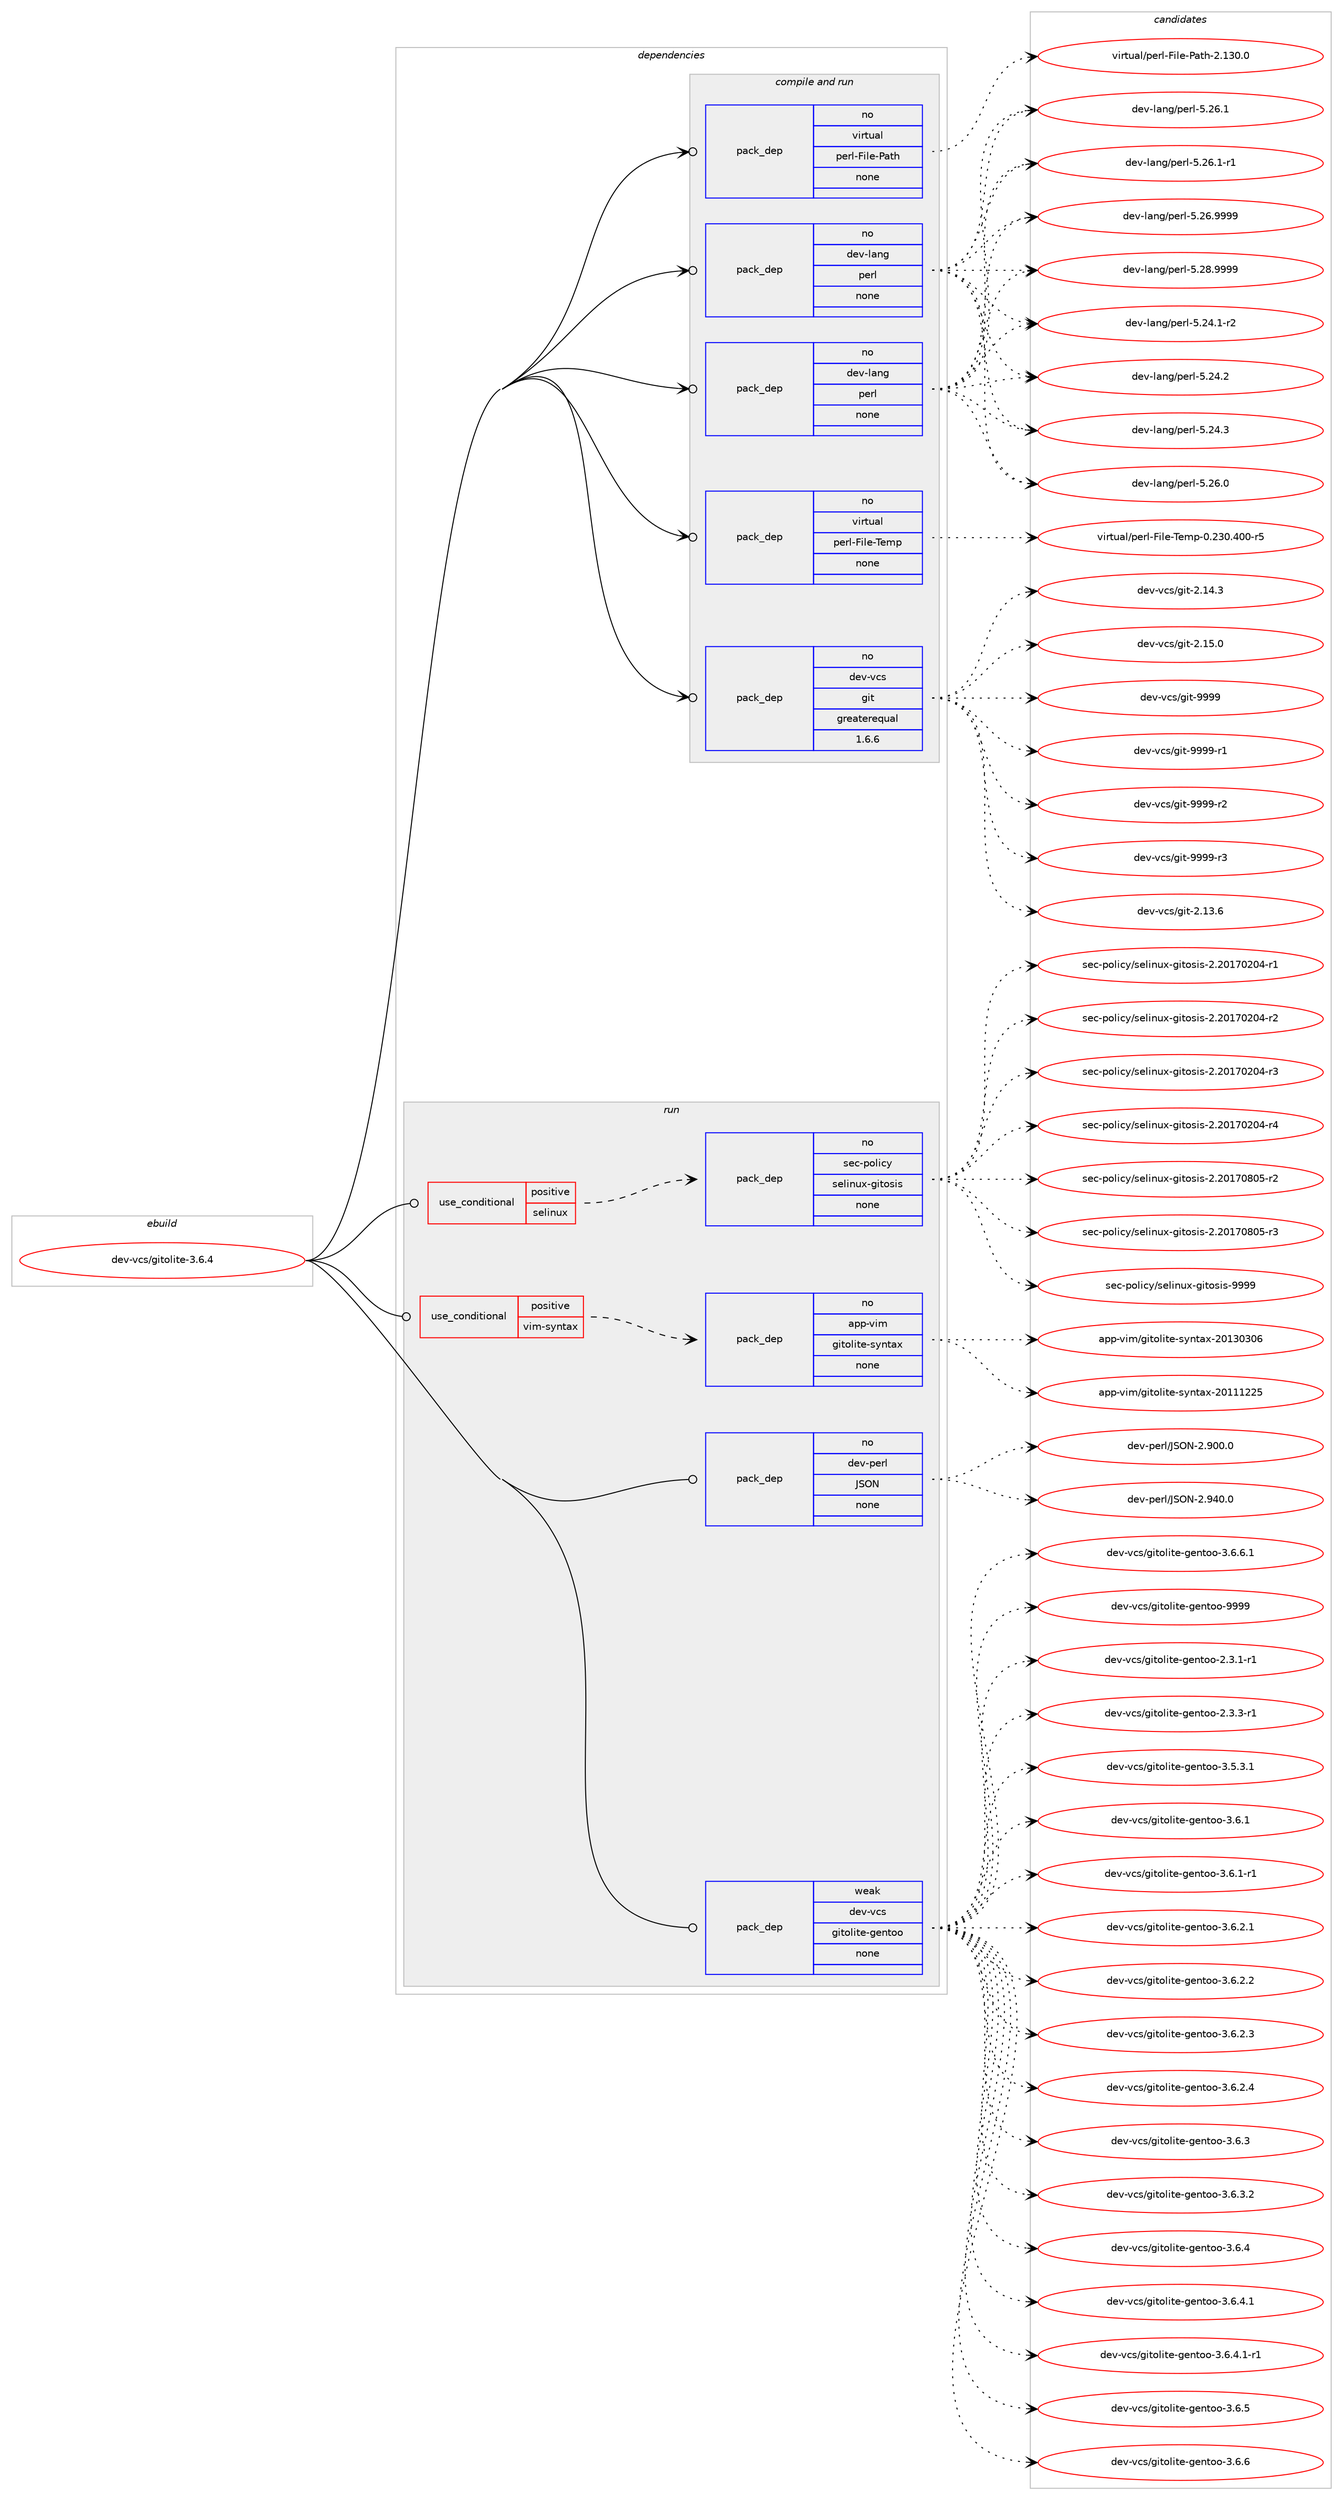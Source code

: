 digraph prolog {

# *************
# Graph options
# *************

newrank=true;
concentrate=true;
compound=true;
graph [rankdir=LR,fontname=Helvetica,fontsize=10,ranksep=1.5];#, ranksep=2.5, nodesep=0.2];
edge  [arrowhead=vee];
node  [fontname=Helvetica,fontsize=10];

# **********
# The ebuild
# **********

subgraph cluster_leftcol {
color=gray;
rank=same;
label=<<i>ebuild</i>>;
id [label="dev-vcs/gitolite-3.6.4", color=red, width=4, href="../dev-vcs/gitolite-3.6.4.svg"];
}

# ****************
# The dependencies
# ****************

subgraph cluster_midcol {
color=gray;
label=<<i>dependencies</i>>;
subgraph cluster_compile {
fillcolor="#eeeeee";
style=filled;
label=<<i>compile</i>>;
}
subgraph cluster_compileandrun {
fillcolor="#eeeeee";
style=filled;
label=<<i>compile and run</i>>;
subgraph pack207594 {
dependency291249 [label=<<TABLE BORDER="0" CELLBORDER="1" CELLSPACING="0" CELLPADDING="4" WIDTH="220"><TR><TD ROWSPAN="6" CELLPADDING="30">pack_dep</TD></TR><TR><TD WIDTH="110">no</TD></TR><TR><TD>dev-lang</TD></TR><TR><TD>perl</TD></TR><TR><TD>none</TD></TR><TR><TD></TD></TR></TABLE>>, shape=none, color=blue];
}
id:e -> dependency291249:w [weight=20,style="solid",arrowhead="odotvee"];
subgraph pack207595 {
dependency291250 [label=<<TABLE BORDER="0" CELLBORDER="1" CELLSPACING="0" CELLPADDING="4" WIDTH="220"><TR><TD ROWSPAN="6" CELLPADDING="30">pack_dep</TD></TR><TR><TD WIDTH="110">no</TD></TR><TR><TD>dev-lang</TD></TR><TR><TD>perl</TD></TR><TR><TD>none</TD></TR><TR><TD></TD></TR></TABLE>>, shape=none, color=blue];
}
id:e -> dependency291250:w [weight=20,style="solid",arrowhead="odotvee"];
subgraph pack207596 {
dependency291251 [label=<<TABLE BORDER="0" CELLBORDER="1" CELLSPACING="0" CELLPADDING="4" WIDTH="220"><TR><TD ROWSPAN="6" CELLPADDING="30">pack_dep</TD></TR><TR><TD WIDTH="110">no</TD></TR><TR><TD>dev-vcs</TD></TR><TR><TD>git</TD></TR><TR><TD>greaterequal</TD></TR><TR><TD>1.6.6</TD></TR></TABLE>>, shape=none, color=blue];
}
id:e -> dependency291251:w [weight=20,style="solid",arrowhead="odotvee"];
subgraph pack207597 {
dependency291252 [label=<<TABLE BORDER="0" CELLBORDER="1" CELLSPACING="0" CELLPADDING="4" WIDTH="220"><TR><TD ROWSPAN="6" CELLPADDING="30">pack_dep</TD></TR><TR><TD WIDTH="110">no</TD></TR><TR><TD>virtual</TD></TR><TR><TD>perl-File-Path</TD></TR><TR><TD>none</TD></TR><TR><TD></TD></TR></TABLE>>, shape=none, color=blue];
}
id:e -> dependency291252:w [weight=20,style="solid",arrowhead="odotvee"];
subgraph pack207598 {
dependency291253 [label=<<TABLE BORDER="0" CELLBORDER="1" CELLSPACING="0" CELLPADDING="4" WIDTH="220"><TR><TD ROWSPAN="6" CELLPADDING="30">pack_dep</TD></TR><TR><TD WIDTH="110">no</TD></TR><TR><TD>virtual</TD></TR><TR><TD>perl-File-Temp</TD></TR><TR><TD>none</TD></TR><TR><TD></TD></TR></TABLE>>, shape=none, color=blue];
}
id:e -> dependency291253:w [weight=20,style="solid",arrowhead="odotvee"];
}
subgraph cluster_run {
fillcolor="#eeeeee";
style=filled;
label=<<i>run</i>>;
subgraph cond79325 {
dependency291254 [label=<<TABLE BORDER="0" CELLBORDER="1" CELLSPACING="0" CELLPADDING="4"><TR><TD ROWSPAN="3" CELLPADDING="10">use_conditional</TD></TR><TR><TD>positive</TD></TR><TR><TD>selinux</TD></TR></TABLE>>, shape=none, color=red];
subgraph pack207599 {
dependency291255 [label=<<TABLE BORDER="0" CELLBORDER="1" CELLSPACING="0" CELLPADDING="4" WIDTH="220"><TR><TD ROWSPAN="6" CELLPADDING="30">pack_dep</TD></TR><TR><TD WIDTH="110">no</TD></TR><TR><TD>sec-policy</TD></TR><TR><TD>selinux-gitosis</TD></TR><TR><TD>none</TD></TR><TR><TD></TD></TR></TABLE>>, shape=none, color=blue];
}
dependency291254:e -> dependency291255:w [weight=20,style="dashed",arrowhead="vee"];
}
id:e -> dependency291254:w [weight=20,style="solid",arrowhead="odot"];
subgraph cond79326 {
dependency291256 [label=<<TABLE BORDER="0" CELLBORDER="1" CELLSPACING="0" CELLPADDING="4"><TR><TD ROWSPAN="3" CELLPADDING="10">use_conditional</TD></TR><TR><TD>positive</TD></TR><TR><TD>vim-syntax</TD></TR></TABLE>>, shape=none, color=red];
subgraph pack207600 {
dependency291257 [label=<<TABLE BORDER="0" CELLBORDER="1" CELLSPACING="0" CELLPADDING="4" WIDTH="220"><TR><TD ROWSPAN="6" CELLPADDING="30">pack_dep</TD></TR><TR><TD WIDTH="110">no</TD></TR><TR><TD>app-vim</TD></TR><TR><TD>gitolite-syntax</TD></TR><TR><TD>none</TD></TR><TR><TD></TD></TR></TABLE>>, shape=none, color=blue];
}
dependency291256:e -> dependency291257:w [weight=20,style="dashed",arrowhead="vee"];
}
id:e -> dependency291256:w [weight=20,style="solid",arrowhead="odot"];
subgraph pack207601 {
dependency291258 [label=<<TABLE BORDER="0" CELLBORDER="1" CELLSPACING="0" CELLPADDING="4" WIDTH="220"><TR><TD ROWSPAN="6" CELLPADDING="30">pack_dep</TD></TR><TR><TD WIDTH="110">no</TD></TR><TR><TD>dev-perl</TD></TR><TR><TD>JSON</TD></TR><TR><TD>none</TD></TR><TR><TD></TD></TR></TABLE>>, shape=none, color=blue];
}
id:e -> dependency291258:w [weight=20,style="solid",arrowhead="odot"];
subgraph pack207602 {
dependency291259 [label=<<TABLE BORDER="0" CELLBORDER="1" CELLSPACING="0" CELLPADDING="4" WIDTH="220"><TR><TD ROWSPAN="6" CELLPADDING="30">pack_dep</TD></TR><TR><TD WIDTH="110">weak</TD></TR><TR><TD>dev-vcs</TD></TR><TR><TD>gitolite-gentoo</TD></TR><TR><TD>none</TD></TR><TR><TD></TD></TR></TABLE>>, shape=none, color=blue];
}
id:e -> dependency291259:w [weight=20,style="solid",arrowhead="odot"];
}
}

# **************
# The candidates
# **************

subgraph cluster_choices {
rank=same;
color=gray;
label=<<i>candidates</i>>;

subgraph choice207594 {
color=black;
nodesep=1;
choice100101118451089711010347112101114108455346505246494511450 [label="dev-lang/perl-5.24.1-r2", color=red, width=4,href="../dev-lang/perl-5.24.1-r2.svg"];
choice10010111845108971101034711210111410845534650524650 [label="dev-lang/perl-5.24.2", color=red, width=4,href="../dev-lang/perl-5.24.2.svg"];
choice10010111845108971101034711210111410845534650524651 [label="dev-lang/perl-5.24.3", color=red, width=4,href="../dev-lang/perl-5.24.3.svg"];
choice10010111845108971101034711210111410845534650544648 [label="dev-lang/perl-5.26.0", color=red, width=4,href="../dev-lang/perl-5.26.0.svg"];
choice10010111845108971101034711210111410845534650544649 [label="dev-lang/perl-5.26.1", color=red, width=4,href="../dev-lang/perl-5.26.1.svg"];
choice100101118451089711010347112101114108455346505446494511449 [label="dev-lang/perl-5.26.1-r1", color=red, width=4,href="../dev-lang/perl-5.26.1-r1.svg"];
choice10010111845108971101034711210111410845534650544657575757 [label="dev-lang/perl-5.26.9999", color=red, width=4,href="../dev-lang/perl-5.26.9999.svg"];
choice10010111845108971101034711210111410845534650564657575757 [label="dev-lang/perl-5.28.9999", color=red, width=4,href="../dev-lang/perl-5.28.9999.svg"];
dependency291249:e -> choice100101118451089711010347112101114108455346505246494511450:w [style=dotted,weight="100"];
dependency291249:e -> choice10010111845108971101034711210111410845534650524650:w [style=dotted,weight="100"];
dependency291249:e -> choice10010111845108971101034711210111410845534650524651:w [style=dotted,weight="100"];
dependency291249:e -> choice10010111845108971101034711210111410845534650544648:w [style=dotted,weight="100"];
dependency291249:e -> choice10010111845108971101034711210111410845534650544649:w [style=dotted,weight="100"];
dependency291249:e -> choice100101118451089711010347112101114108455346505446494511449:w [style=dotted,weight="100"];
dependency291249:e -> choice10010111845108971101034711210111410845534650544657575757:w [style=dotted,weight="100"];
dependency291249:e -> choice10010111845108971101034711210111410845534650564657575757:w [style=dotted,weight="100"];
}
subgraph choice207595 {
color=black;
nodesep=1;
choice100101118451089711010347112101114108455346505246494511450 [label="dev-lang/perl-5.24.1-r2", color=red, width=4,href="../dev-lang/perl-5.24.1-r2.svg"];
choice10010111845108971101034711210111410845534650524650 [label="dev-lang/perl-5.24.2", color=red, width=4,href="../dev-lang/perl-5.24.2.svg"];
choice10010111845108971101034711210111410845534650524651 [label="dev-lang/perl-5.24.3", color=red, width=4,href="../dev-lang/perl-5.24.3.svg"];
choice10010111845108971101034711210111410845534650544648 [label="dev-lang/perl-5.26.0", color=red, width=4,href="../dev-lang/perl-5.26.0.svg"];
choice10010111845108971101034711210111410845534650544649 [label="dev-lang/perl-5.26.1", color=red, width=4,href="../dev-lang/perl-5.26.1.svg"];
choice100101118451089711010347112101114108455346505446494511449 [label="dev-lang/perl-5.26.1-r1", color=red, width=4,href="../dev-lang/perl-5.26.1-r1.svg"];
choice10010111845108971101034711210111410845534650544657575757 [label="dev-lang/perl-5.26.9999", color=red, width=4,href="../dev-lang/perl-5.26.9999.svg"];
choice10010111845108971101034711210111410845534650564657575757 [label="dev-lang/perl-5.28.9999", color=red, width=4,href="../dev-lang/perl-5.28.9999.svg"];
dependency291250:e -> choice100101118451089711010347112101114108455346505246494511450:w [style=dotted,weight="100"];
dependency291250:e -> choice10010111845108971101034711210111410845534650524650:w [style=dotted,weight="100"];
dependency291250:e -> choice10010111845108971101034711210111410845534650524651:w [style=dotted,weight="100"];
dependency291250:e -> choice10010111845108971101034711210111410845534650544648:w [style=dotted,weight="100"];
dependency291250:e -> choice10010111845108971101034711210111410845534650544649:w [style=dotted,weight="100"];
dependency291250:e -> choice100101118451089711010347112101114108455346505446494511449:w [style=dotted,weight="100"];
dependency291250:e -> choice10010111845108971101034711210111410845534650544657575757:w [style=dotted,weight="100"];
dependency291250:e -> choice10010111845108971101034711210111410845534650564657575757:w [style=dotted,weight="100"];
}
subgraph choice207596 {
color=black;
nodesep=1;
choice10010111845118991154710310511645504649514654 [label="dev-vcs/git-2.13.6", color=red, width=4,href="../dev-vcs/git-2.13.6.svg"];
choice10010111845118991154710310511645504649524651 [label="dev-vcs/git-2.14.3", color=red, width=4,href="../dev-vcs/git-2.14.3.svg"];
choice10010111845118991154710310511645504649534648 [label="dev-vcs/git-2.15.0", color=red, width=4,href="../dev-vcs/git-2.15.0.svg"];
choice1001011184511899115471031051164557575757 [label="dev-vcs/git-9999", color=red, width=4,href="../dev-vcs/git-9999.svg"];
choice10010111845118991154710310511645575757574511449 [label="dev-vcs/git-9999-r1", color=red, width=4,href="../dev-vcs/git-9999-r1.svg"];
choice10010111845118991154710310511645575757574511450 [label="dev-vcs/git-9999-r2", color=red, width=4,href="../dev-vcs/git-9999-r2.svg"];
choice10010111845118991154710310511645575757574511451 [label="dev-vcs/git-9999-r3", color=red, width=4,href="../dev-vcs/git-9999-r3.svg"];
dependency291251:e -> choice10010111845118991154710310511645504649514654:w [style=dotted,weight="100"];
dependency291251:e -> choice10010111845118991154710310511645504649524651:w [style=dotted,weight="100"];
dependency291251:e -> choice10010111845118991154710310511645504649534648:w [style=dotted,weight="100"];
dependency291251:e -> choice1001011184511899115471031051164557575757:w [style=dotted,weight="100"];
dependency291251:e -> choice10010111845118991154710310511645575757574511449:w [style=dotted,weight="100"];
dependency291251:e -> choice10010111845118991154710310511645575757574511450:w [style=dotted,weight="100"];
dependency291251:e -> choice10010111845118991154710310511645575757574511451:w [style=dotted,weight="100"];
}
subgraph choice207597 {
color=black;
nodesep=1;
choice118105114116117971084711210111410845701051081014580971161044550464951484648 [label="virtual/perl-File-Path-2.130.0", color=red, width=4,href="../virtual/perl-File-Path-2.130.0.svg"];
dependency291252:e -> choice118105114116117971084711210111410845701051081014580971161044550464951484648:w [style=dotted,weight="100"];
}
subgraph choice207598 {
color=black;
nodesep=1;
choice118105114116117971084711210111410845701051081014584101109112454846505148465248484511453 [label="virtual/perl-File-Temp-0.230.400-r5", color=red, width=4,href="../virtual/perl-File-Temp-0.230.400-r5.svg"];
dependency291253:e -> choice118105114116117971084711210111410845701051081014584101109112454846505148465248484511453:w [style=dotted,weight="100"];
}
subgraph choice207599 {
color=black;
nodesep=1;
choice115101994511211110810599121471151011081051101171204510310511611111510511545504650484955485048524511449 [label="sec-policy/selinux-gitosis-2.20170204-r1", color=red, width=4,href="../sec-policy/selinux-gitosis-2.20170204-r1.svg"];
choice115101994511211110810599121471151011081051101171204510310511611111510511545504650484955485048524511450 [label="sec-policy/selinux-gitosis-2.20170204-r2", color=red, width=4,href="../sec-policy/selinux-gitosis-2.20170204-r2.svg"];
choice115101994511211110810599121471151011081051101171204510310511611111510511545504650484955485048524511451 [label="sec-policy/selinux-gitosis-2.20170204-r3", color=red, width=4,href="../sec-policy/selinux-gitosis-2.20170204-r3.svg"];
choice115101994511211110810599121471151011081051101171204510310511611111510511545504650484955485048524511452 [label="sec-policy/selinux-gitosis-2.20170204-r4", color=red, width=4,href="../sec-policy/selinux-gitosis-2.20170204-r4.svg"];
choice115101994511211110810599121471151011081051101171204510310511611111510511545504650484955485648534511450 [label="sec-policy/selinux-gitosis-2.20170805-r2", color=red, width=4,href="../sec-policy/selinux-gitosis-2.20170805-r2.svg"];
choice115101994511211110810599121471151011081051101171204510310511611111510511545504650484955485648534511451 [label="sec-policy/selinux-gitosis-2.20170805-r3", color=red, width=4,href="../sec-policy/selinux-gitosis-2.20170805-r3.svg"];
choice11510199451121111081059912147115101108105110117120451031051161111151051154557575757 [label="sec-policy/selinux-gitosis-9999", color=red, width=4,href="../sec-policy/selinux-gitosis-9999.svg"];
dependency291255:e -> choice115101994511211110810599121471151011081051101171204510310511611111510511545504650484955485048524511449:w [style=dotted,weight="100"];
dependency291255:e -> choice115101994511211110810599121471151011081051101171204510310511611111510511545504650484955485048524511450:w [style=dotted,weight="100"];
dependency291255:e -> choice115101994511211110810599121471151011081051101171204510310511611111510511545504650484955485048524511451:w [style=dotted,weight="100"];
dependency291255:e -> choice115101994511211110810599121471151011081051101171204510310511611111510511545504650484955485048524511452:w [style=dotted,weight="100"];
dependency291255:e -> choice115101994511211110810599121471151011081051101171204510310511611111510511545504650484955485648534511450:w [style=dotted,weight="100"];
dependency291255:e -> choice115101994511211110810599121471151011081051101171204510310511611111510511545504650484955485648534511451:w [style=dotted,weight="100"];
dependency291255:e -> choice11510199451121111081059912147115101108105110117120451031051161111151051154557575757:w [style=dotted,weight="100"];
}
subgraph choice207600 {
color=black;
nodesep=1;
choice9711211245118105109471031051161111081051161014511512111011697120455048494949505053 [label="app-vim/gitolite-syntax-20111225", color=red, width=4,href="../app-vim/gitolite-syntax-20111225.svg"];
choice9711211245118105109471031051161111081051161014511512111011697120455048495148514854 [label="app-vim/gitolite-syntax-20130306", color=red, width=4,href="../app-vim/gitolite-syntax-20130306.svg"];
dependency291257:e -> choice9711211245118105109471031051161111081051161014511512111011697120455048494949505053:w [style=dotted,weight="100"];
dependency291257:e -> choice9711211245118105109471031051161111081051161014511512111011697120455048495148514854:w [style=dotted,weight="100"];
}
subgraph choice207601 {
color=black;
nodesep=1;
choice1001011184511210111410847748379784550465748484648 [label="dev-perl/JSON-2.900.0", color=red, width=4,href="../dev-perl/JSON-2.900.0.svg"];
choice1001011184511210111410847748379784550465752484648 [label="dev-perl/JSON-2.940.0", color=red, width=4,href="../dev-perl/JSON-2.940.0.svg"];
dependency291258:e -> choice1001011184511210111410847748379784550465748484648:w [style=dotted,weight="100"];
dependency291258:e -> choice1001011184511210111410847748379784550465752484648:w [style=dotted,weight="100"];
}
subgraph choice207602 {
color=black;
nodesep=1;
choice100101118451189911547103105116111108105116101451031011101161111114550465146494511449 [label="dev-vcs/gitolite-gentoo-2.3.1-r1", color=red, width=4,href="../dev-vcs/gitolite-gentoo-2.3.1-r1.svg"];
choice100101118451189911547103105116111108105116101451031011101161111114550465146514511449 [label="dev-vcs/gitolite-gentoo-2.3.3-r1", color=red, width=4,href="../dev-vcs/gitolite-gentoo-2.3.3-r1.svg"];
choice100101118451189911547103105116111108105116101451031011101161111114551465346514649 [label="dev-vcs/gitolite-gentoo-3.5.3.1", color=red, width=4,href="../dev-vcs/gitolite-gentoo-3.5.3.1.svg"];
choice10010111845118991154710310511611110810511610145103101110116111111455146544649 [label="dev-vcs/gitolite-gentoo-3.6.1", color=red, width=4,href="../dev-vcs/gitolite-gentoo-3.6.1.svg"];
choice100101118451189911547103105116111108105116101451031011101161111114551465446494511449 [label="dev-vcs/gitolite-gentoo-3.6.1-r1", color=red, width=4,href="../dev-vcs/gitolite-gentoo-3.6.1-r1.svg"];
choice100101118451189911547103105116111108105116101451031011101161111114551465446504649 [label="dev-vcs/gitolite-gentoo-3.6.2.1", color=red, width=4,href="../dev-vcs/gitolite-gentoo-3.6.2.1.svg"];
choice100101118451189911547103105116111108105116101451031011101161111114551465446504650 [label="dev-vcs/gitolite-gentoo-3.6.2.2", color=red, width=4,href="../dev-vcs/gitolite-gentoo-3.6.2.2.svg"];
choice100101118451189911547103105116111108105116101451031011101161111114551465446504651 [label="dev-vcs/gitolite-gentoo-3.6.2.3", color=red, width=4,href="../dev-vcs/gitolite-gentoo-3.6.2.3.svg"];
choice100101118451189911547103105116111108105116101451031011101161111114551465446504652 [label="dev-vcs/gitolite-gentoo-3.6.2.4", color=red, width=4,href="../dev-vcs/gitolite-gentoo-3.6.2.4.svg"];
choice10010111845118991154710310511611110810511610145103101110116111111455146544651 [label="dev-vcs/gitolite-gentoo-3.6.3", color=red, width=4,href="../dev-vcs/gitolite-gentoo-3.6.3.svg"];
choice100101118451189911547103105116111108105116101451031011101161111114551465446514650 [label="dev-vcs/gitolite-gentoo-3.6.3.2", color=red, width=4,href="../dev-vcs/gitolite-gentoo-3.6.3.2.svg"];
choice10010111845118991154710310511611110810511610145103101110116111111455146544652 [label="dev-vcs/gitolite-gentoo-3.6.4", color=red, width=4,href="../dev-vcs/gitolite-gentoo-3.6.4.svg"];
choice100101118451189911547103105116111108105116101451031011101161111114551465446524649 [label="dev-vcs/gitolite-gentoo-3.6.4.1", color=red, width=4,href="../dev-vcs/gitolite-gentoo-3.6.4.1.svg"];
choice1001011184511899115471031051161111081051161014510310111011611111145514654465246494511449 [label="dev-vcs/gitolite-gentoo-3.6.4.1-r1", color=red, width=4,href="../dev-vcs/gitolite-gentoo-3.6.4.1-r1.svg"];
choice10010111845118991154710310511611110810511610145103101110116111111455146544653 [label="dev-vcs/gitolite-gentoo-3.6.5", color=red, width=4,href="../dev-vcs/gitolite-gentoo-3.6.5.svg"];
choice10010111845118991154710310511611110810511610145103101110116111111455146544654 [label="dev-vcs/gitolite-gentoo-3.6.6", color=red, width=4,href="../dev-vcs/gitolite-gentoo-3.6.6.svg"];
choice100101118451189911547103105116111108105116101451031011101161111114551465446544649 [label="dev-vcs/gitolite-gentoo-3.6.6.1", color=red, width=4,href="../dev-vcs/gitolite-gentoo-3.6.6.1.svg"];
choice100101118451189911547103105116111108105116101451031011101161111114557575757 [label="dev-vcs/gitolite-gentoo-9999", color=red, width=4,href="../dev-vcs/gitolite-gentoo-9999.svg"];
dependency291259:e -> choice100101118451189911547103105116111108105116101451031011101161111114550465146494511449:w [style=dotted,weight="100"];
dependency291259:e -> choice100101118451189911547103105116111108105116101451031011101161111114550465146514511449:w [style=dotted,weight="100"];
dependency291259:e -> choice100101118451189911547103105116111108105116101451031011101161111114551465346514649:w [style=dotted,weight="100"];
dependency291259:e -> choice10010111845118991154710310511611110810511610145103101110116111111455146544649:w [style=dotted,weight="100"];
dependency291259:e -> choice100101118451189911547103105116111108105116101451031011101161111114551465446494511449:w [style=dotted,weight="100"];
dependency291259:e -> choice100101118451189911547103105116111108105116101451031011101161111114551465446504649:w [style=dotted,weight="100"];
dependency291259:e -> choice100101118451189911547103105116111108105116101451031011101161111114551465446504650:w [style=dotted,weight="100"];
dependency291259:e -> choice100101118451189911547103105116111108105116101451031011101161111114551465446504651:w [style=dotted,weight="100"];
dependency291259:e -> choice100101118451189911547103105116111108105116101451031011101161111114551465446504652:w [style=dotted,weight="100"];
dependency291259:e -> choice10010111845118991154710310511611110810511610145103101110116111111455146544651:w [style=dotted,weight="100"];
dependency291259:e -> choice100101118451189911547103105116111108105116101451031011101161111114551465446514650:w [style=dotted,weight="100"];
dependency291259:e -> choice10010111845118991154710310511611110810511610145103101110116111111455146544652:w [style=dotted,weight="100"];
dependency291259:e -> choice100101118451189911547103105116111108105116101451031011101161111114551465446524649:w [style=dotted,weight="100"];
dependency291259:e -> choice1001011184511899115471031051161111081051161014510310111011611111145514654465246494511449:w [style=dotted,weight="100"];
dependency291259:e -> choice10010111845118991154710310511611110810511610145103101110116111111455146544653:w [style=dotted,weight="100"];
dependency291259:e -> choice10010111845118991154710310511611110810511610145103101110116111111455146544654:w [style=dotted,weight="100"];
dependency291259:e -> choice100101118451189911547103105116111108105116101451031011101161111114551465446544649:w [style=dotted,weight="100"];
dependency291259:e -> choice100101118451189911547103105116111108105116101451031011101161111114557575757:w [style=dotted,weight="100"];
}
}

}
